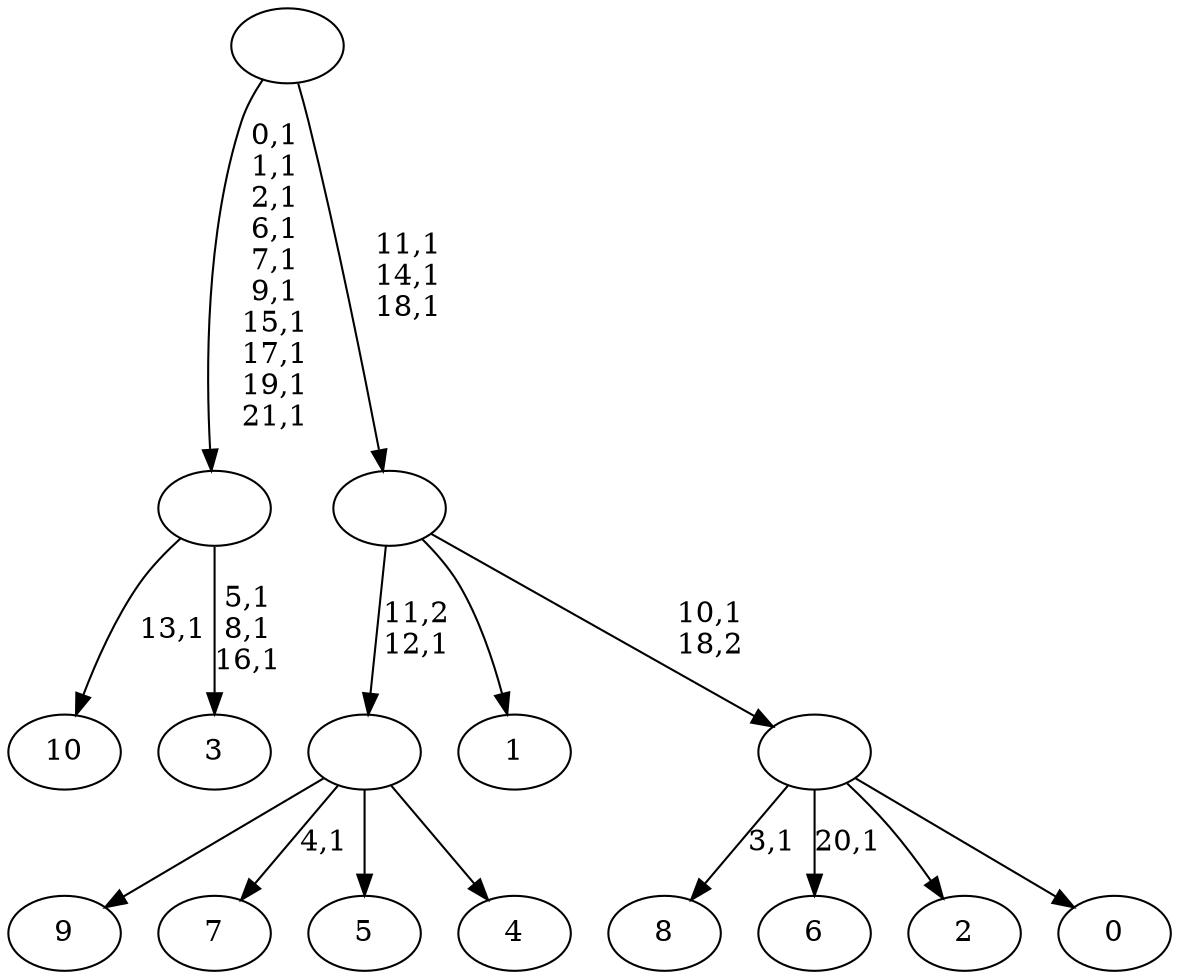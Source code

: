 digraph T {
	33 [label="10"]
	31 [label="9"]
	30 [label="8"]
	28 [label="7"]
	26 [label="6"]
	24 [label="5"]
	23 [label="4"]
	22 [label=""]
	21 [label="3"]
	17 [label=""]
	7 [label="2"]
	6 [label="1"]
	5 [label="0"]
	4 [label=""]
	3 [label=""]
	0 [label=""]
	22 -> 28 [label="4,1"]
	22 -> 31 [label=""]
	22 -> 24 [label=""]
	22 -> 23 [label=""]
	17 -> 21 [label="5,1\n8,1\n16,1"]
	17 -> 33 [label="13,1"]
	4 -> 26 [label="20,1"]
	4 -> 30 [label="3,1"]
	4 -> 7 [label=""]
	4 -> 5 [label=""]
	3 -> 22 [label="11,2\n12,1"]
	3 -> 6 [label=""]
	3 -> 4 [label="10,1\n18,2"]
	0 -> 3 [label="11,1\n14,1\n18,1"]
	0 -> 17 [label="0,1\n1,1\n2,1\n6,1\n7,1\n9,1\n15,1\n17,1\n19,1\n21,1"]
}

